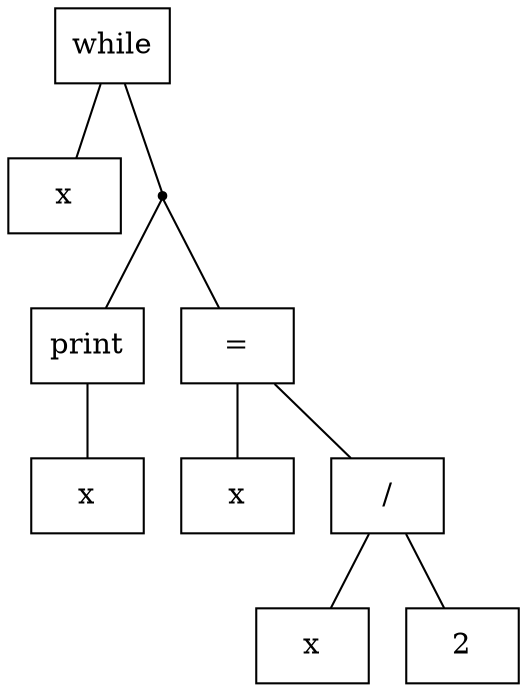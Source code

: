 graph G {
    node [shape="rect"];

    x1 [label="x"];
    x2 [label="x"];
    x3 [label="x"];
    x4 [label="x"];
    body [label="", shape="point"];
    print [label="print"];
    assign [label="="];
    div [label="/"];

    while -- x1;
    while -- body;
    body -- print;
    print -- x2;
    body -- assign;
    assign -- x3;
    assign -- div;
    div -- x4;
    div -- 2;
}
